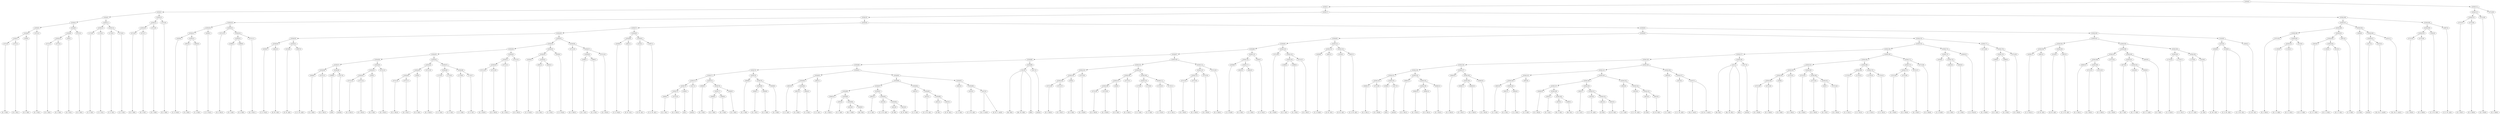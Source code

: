 digraph sample{
"L3731(0)"->"[D  G  B](0)"
"L3731(1)"->"[D  G  B](1)"
"L5294(7)"->"L3731(0)"
"L5294(7)"->"L3731(1)"
"L538(0)"->"[D  E  B](0)"
"L5294(6)"->"L5294(7)"
"L5294(6)"->"L538(0)"
"L3731(2)"->"[D  G  B](2)"
"L5294(5)"->"L5294(6)"
"L5294(5)"->"L3731(2)"
"L3731(3)"->"[D  G  B](3)"
"L3731(4)"->"[D  G  B](4)"
"L5294(10)"->"L3731(3)"
"L5294(10)"->"L3731(4)"
"L538(1)"->"[D  E  B](1)"
"L5294(9)"->"L5294(10)"
"L5294(9)"->"L538(1)"
"L3731(5)"->"[D  G  B](5)"
"L5294(8)"->"L5294(9)"
"L5294(8)"->"L3731(5)"
"L5294(4)"->"L5294(5)"
"L5294(4)"->"L5294(8)"
"L1753(0)"->"[C  E  G](0)"
"L1753(1)"->"[C  E  G](1)"
"L5294(12)"->"L1753(0)"
"L5294(12)"->"L1753(1)"
"L1753(2)"->"[C  E  G](2)"
"L1753(3)"->"[C  E  G](3)"
"L5294(13)"->"L1753(2)"
"L5294(13)"->"L1753(3)"
"L5294(11)"->"L5294(12)"
"L5294(11)"->"L5294(13)"
"L5294(3)"->"L5294(4)"
"L5294(3)"->"L5294(11)"
"L3731(6)"->"[D  G  B](6)"
"L3731(7)"->"[D  G  B](7)"
"L5294(16)"->"L3731(6)"
"L5294(16)"->"L3731(7)"
"L3731(8)"->"[D  G  B](8)"
"L5294(15)"->"L5294(16)"
"L5294(15)"->"L3731(8)"
"L3731(9)"->"[D  G  B](9)"
"L5294(14)"->"L5294(15)"
"L5294(14)"->"L3731(9)"
"L5294(2)"->"L5294(3)"
"L5294(2)"->"L5294(14)"
"L4339(0)"->"[C  D  Fis](0)"
"L3952(0)"->"[D  A  B](0)"
"L4944(0)"->"[C  A  B](0)"
"L5294(22)"->"L3952(0)"
"L5294(22)"->"L4944(0)"
"L5294(21)"->"L4339(0)"
"L5294(21)"->"L5294(22)"
"L4339(1)"->"[C  D  Fis](1)"
"L5294(20)"->"L5294(21)"
"L5294(20)"->"L4339(1)"
"L3731(10)"->"[D  G  B](10)"
"L2496(0)"->"[D  G  A](0)"
"L2868(0)"->"[G  A  B](0)"
"L5294(25)"->"L2496(0)"
"L5294(25)"->"L2868(0)"
"L3731(11)"->"[D  G  B](11)"
"L5294(24)"->"L5294(25)"
"L5294(24)"->"L3731(11)"
"L5294(23)"->"L3731(10)"
"L5294(23)"->"L5294(24)"
"L5294(19)"->"L5294(20)"
"L5294(19)"->"L5294(23)"
"L4339(2)"->"[C  D  Fis](2)"
"L4841(0)"->"[D  Fis  G](0)"
"L5294(30)"->"L4339(2)"
"L5294(30)"->"L4841(0)"
"L3104(0)"->"[D  Fis  A](0)"
"L2867(0)"->"[C  D  Fis  A](0)"
"L5294(31)"->"L3104(0)"
"L5294(31)"->"L2867(0)"
"L5294(29)"->"L5294(30)"
"L5294(29)"->"L5294(31)"
"L3948(0)"->"[E  G  B](0)"
"L3731(12)"->"[D  G  B](12)"
"L5294(38)"->"L3948(0)"
"L5294(38)"->"L3731(12)"
"L1099(0)"->"[G](0)"
"L1617(0)"->"[rest](0)"
"L5294(39)"->"L1099(0)"
"L5294(39)"->"L1617(0)"
"L5294(37)"->"L5294(38)"
"L5294(37)"->"L5294(39)"
"L3731(13)"->"[D  G  B](13)"
"L3731(14)"->"[D  G  B](14)"
"L5294(42)"->"L3731(13)"
"L5294(42)"->"L3731(14)"
"L538(2)"->"[D  E  B](2)"
"L5294(41)"->"L5294(42)"
"L5294(41)"->"L538(2)"
"L3731(15)"->"[D  G  B](15)"
"L5294(40)"->"L5294(41)"
"L5294(40)"->"L3731(15)"
"L5294(36)"->"L5294(37)"
"L5294(36)"->"L5294(40)"
"L3731(16)"->"[D  G  B](16)"
"L3731(17)"->"[D  G  B](17)"
"L5294(46)"->"L3731(16)"
"L5294(46)"->"L3731(17)"
"L538(3)"->"[D  E  B](3)"
"L5294(45)"->"L5294(46)"
"L5294(45)"->"L538(3)"
"L3731(18)"->"[D  G  B](18)"
"L5294(44)"->"L5294(45)"
"L5294(44)"->"L3731(18)"
"L1753(4)"->"[C  E  G](4)"
"L1753(5)"->"[C  E  G](5)"
"L5294(48)"->"L1753(4)"
"L5294(48)"->"L1753(5)"
"L1753(6)"->"[C  E  G](6)"
"L1753(7)"->"[C  E  G](7)"
"L5294(49)"->"L1753(6)"
"L5294(49)"->"L1753(7)"
"L5294(47)"->"L5294(48)"
"L5294(47)"->"L5294(49)"
"L5294(43)"->"L5294(44)"
"L5294(43)"->"L5294(47)"
"L5294(35)"->"L5294(36)"
"L5294(35)"->"L5294(43)"
"L3731(19)"->"[D  G  B](19)"
"L3731(20)"->"[D  G  B](20)"
"L5294(52)"->"L3731(19)"
"L5294(52)"->"L3731(20)"
"L3731(21)"->"[D  G  B](21)"
"L5294(51)"->"L5294(52)"
"L5294(51)"->"L3731(21)"
"L3731(22)"->"[D  G  B](22)"
"L5294(50)"->"L5294(51)"
"L5294(50)"->"L3731(22)"
"L5294(34)"->"L5294(35)"
"L5294(34)"->"L5294(50)"
"L4339(3)"->"[C  D  Fis](3)"
"L3952(1)"->"[D  A  B](1)"
"L4944(1)"->"[C  A  B](1)"
"L5294(55)"->"L3952(1)"
"L5294(55)"->"L4944(1)"
"L5294(54)"->"L4339(3)"
"L5294(54)"->"L5294(55)"
"L4339(4)"->"[C  D  Fis](4)"
"L5294(53)"->"L5294(54)"
"L5294(53)"->"L4339(4)"
"L5294(33)"->"L5294(34)"
"L5294(33)"->"L5294(53)"
"L3731(23)"->"[D  G  B](23)"
"L2496(1)"->"[D  G  A](1)"
"L2868(1)"->"[G  A  B](1)"
"L5294(58)"->"L2496(1)"
"L5294(58)"->"L2868(1)"
"L3731(24)"->"[D  G  B](24)"
"L5294(57)"->"L5294(58)"
"L5294(57)"->"L3731(24)"
"L5294(56)"->"L3731(23)"
"L5294(56)"->"L5294(57)"
"L5294(32)"->"L5294(33)"
"L5294(32)"->"L5294(56)"
"L5294(28)"->"L5294(29)"
"L5294(28)"->"L5294(32)"
"L4339(5)"->"[C  D  Fis](5)"
"L4841(1)"->"[D  Fis  G](1)"
"L5294(60)"->"L4339(5)"
"L5294(60)"->"L4841(1)"
"L3104(1)"->"[D  Fis  A](1)"
"L2867(1)"->"[C  D  Fis  A](1)"
"L5294(61)"->"L3104(1)"
"L5294(61)"->"L2867(1)"
"L5294(59)"->"L5294(60)"
"L5294(59)"->"L5294(61)"
"L5294(27)"->"L5294(28)"
"L5294(27)"->"L5294(59)"
"L3948(1)"->"[E  G  B](1)"
"L3731(25)"->"[D  G  B](25)"
"L5294(74)"->"L3948(1)"
"L5294(74)"->"L3731(25)"
"L1099(1)"->"[G](1)"
"L5294(73)"->"L5294(74)"
"L5294(73)"->"L1099(1)"
"L1617(1)"->"[rest](1)"
"L5294(72)"->"L5294(73)"
"L5294(72)"->"L1617(1)"
"L3948(2)"->"[E  G  B](2)"
"L3948(3)"->"[E  G  B](3)"
"L3948(4)"->"[E  G  B](4)"
"L5294(77)"->"L3948(3)"
"L5294(77)"->"L3948(4)"
"L3948(5)"->"[E  G  B](5)"
"L5294(76)"->"L5294(77)"
"L5294(76)"->"L3948(5)"
"L5294(75)"->"L3948(2)"
"L5294(75)"->"L5294(76)"
"L5294(71)"->"L5294(72)"
"L5294(71)"->"L5294(75)"
"L3948(6)"->"[E  G  B](6)"
"L3948(7)"->"[E  G  B](7)"
"L3948(8)"->"[E  G  B](8)"
"L5294(80)"->"L3948(7)"
"L5294(80)"->"L3948(8)"
"L3948(9)"->"[E  G  B](9)"
"L5294(79)"->"L5294(80)"
"L5294(79)"->"L3948(9)"
"L5294(78)"->"L3948(6)"
"L5294(78)"->"L5294(79)"
"L5294(70)"->"L5294(71)"
"L5294(70)"->"L5294(78)"
"L3852(0)"->"[C  E  A](0)"
"L3951(0)"->"[E  A  B](0)"
"L4944(2)"->"[C  A  B](2)"
"L5294(84)"->"L3951(0)"
"L5294(84)"->"L4944(2)"
"L5294(83)"->"L3852(0)"
"L5294(83)"->"L5294(84)"
"L3852(1)"->"[C  E  A](1)"
"L5294(82)"->"L5294(83)"
"L5294(82)"->"L3852(1)"
"L3948(10)"->"[E  G  B](10)"
"L2655(0)"->"[E  G  A](0)"
"L4676(0)"->"[Fis  G  B](0)"
"L4460(0)"->"[Dis  E](0)"
"L5294(90)"->"L4676(0)"
"L5294(90)"->"L4460(0)"
"L5294(89)"->"L2655(0)"
"L5294(89)"->"L5294(90)"
"L5294(88)"->"L3948(10)"
"L5294(88)"->"L5294(89)"
"L3852(2)"->"[C  E  A](2)"
"L5010(0)"->"[C  E  Fis  A](0)"
"L4814(0)"->"[E  B](0)"
"L4910(0)"->"[E  Fis  B](0)"
"L5294(93)"->"L4814(0)"
"L5294(93)"->"L4910(0)"
"L5294(92)"->"L5010(0)"
"L5294(92)"->"L5294(93)"
"L5294(91)"->"L3852(2)"
"L5294(91)"->"L5294(92)"
"L5294(87)"->"L5294(88)"
"L5294(87)"->"L5294(91)"
"L3852(3)"->"[C  E  A](3)"
"L5010(1)"->"[C  E  Fis  A](1)"
"L4814(1)"->"[E  B](1)"
"L4910(1)"->"[E  Fis  B](1)"
"L5294(96)"->"L4814(1)"
"L5294(96)"->"L4910(1)"
"L5294(95)"->"L5010(1)"
"L5294(95)"->"L5294(96)"
"L5294(94)"->"L3852(3)"
"L5294(94)"->"L5294(95)"
"L5294(86)"->"L5294(87)"
"L5294(86)"->"L5294(94)"
"L3852(4)"->"[C  E  A](4)"
"L5010(2)"->"[C  E  Fis  A](2)"
"L4167(0)"->"[Cis  E  Ais](0)"
"L4167(0)"->"[E  Fis  G  Ais](0)"
"L5294(98)"->"L5010(2)"
"L5294(98)"->"L4167(0)"
"L5294(97)"->"L3852(4)"
"L5294(97)"->"L5294(98)"
"L5294(85)"->"L5294(86)"
"L5294(85)"->"L5294(97)"
"L5294(81)"->"L5294(82)"
"L5294(81)"->"L5294(85)"
"L5294(69)"->"L5294(70)"
"L5294(69)"->"L5294(81)"
"L531(0)"->"[Dis  B](0)"
"L531(0)"->"[Dis  Fis  B](0)"
"L531(0)"->"[B](0)"
"L1617(2)"->"[rest](2)"
"L5294(99)"->"L531(0)"
"L5294(99)"->"L1617(2)"
"L5294(68)"->"L5294(69)"
"L5294(68)"->"L5294(99)"
"L3731(26)"->"[D  G  B](26)"
"L3731(27)"->"[D  G  B](27)"
"L5294(104)"->"L3731(26)"
"L5294(104)"->"L3731(27)"
"L538(4)"->"[D  E  B](4)"
"L5294(103)"->"L5294(104)"
"L5294(103)"->"L538(4)"
"L3731(28)"->"[D  G  B](28)"
"L5294(102)"->"L5294(103)"
"L5294(102)"->"L3731(28)"
"L3731(29)"->"[D  G  B](29)"
"L3731(30)"->"[D  G  B](30)"
"L5294(108)"->"L3731(29)"
"L5294(108)"->"L3731(30)"
"L538(5)"->"[D  E  B](5)"
"L5294(107)"->"L5294(108)"
"L5294(107)"->"L538(5)"
"L3731(31)"->"[D  G  B](31)"
"L5294(106)"->"L5294(107)"
"L5294(106)"->"L3731(31)"
"L1753(8)"->"[C  E  G](8)"
"L1753(9)"->"[C  E  G](9)"
"L5294(110)"->"L1753(8)"
"L5294(110)"->"L1753(9)"
"L1753(10)"->"[C  E  G](10)"
"L1753(11)"->"[C  E  G](11)"
"L5294(111)"->"L1753(10)"
"L5294(111)"->"L1753(11)"
"L5294(109)"->"L5294(110)"
"L5294(109)"->"L5294(111)"
"L5294(105)"->"L5294(106)"
"L5294(105)"->"L5294(109)"
"L5294(101)"->"L5294(102)"
"L5294(101)"->"L5294(105)"
"L3731(32)"->"[D  G  B](32)"
"L3731(33)"->"[D  G  B](33)"
"L5294(114)"->"L3731(32)"
"L5294(114)"->"L3731(33)"
"L3731(34)"->"[D  G  B](34)"
"L5294(113)"->"L5294(114)"
"L5294(113)"->"L3731(34)"
"L3731(35)"->"[D  G  B](35)"
"L5294(112)"->"L5294(113)"
"L5294(112)"->"L3731(35)"
"L5294(100)"->"L5294(101)"
"L5294(100)"->"L5294(112)"
"L5294(67)"->"L5294(68)"
"L5294(67)"->"L5294(100)"
"L4339(6)"->"[C  D  Fis](6)"
"L3952(2)"->"[D  A  B](2)"
"L4944(3)"->"[C  A  B](3)"
"L5294(117)"->"L3952(2)"
"L5294(117)"->"L4944(3)"
"L5294(116)"->"L4339(6)"
"L5294(116)"->"L5294(117)"
"L4339(7)"->"[C  D  Fis](7)"
"L5294(115)"->"L5294(116)"
"L5294(115)"->"L4339(7)"
"L5294(66)"->"L5294(67)"
"L5294(66)"->"L5294(115)"
"L3731(36)"->"[D  G  B](36)"
"L2496(2)"->"[D  G  A](2)"
"L2868(2)"->"[G  A  B](2)"
"L5294(120)"->"L2496(2)"
"L5294(120)"->"L2868(2)"
"L3731(37)"->"[D  G  B](37)"
"L5294(119)"->"L5294(120)"
"L5294(119)"->"L3731(37)"
"L5294(118)"->"L3731(36)"
"L5294(118)"->"L5294(119)"
"L5294(65)"->"L5294(66)"
"L5294(65)"->"L5294(118)"
"L4339(8)"->"[C  D  Fis](8)"
"L4841(2)"->"[D  Fis  G](2)"
"L5294(122)"->"L4339(8)"
"L5294(122)"->"L4841(2)"
"L3104(2)"->"[D  Fis  A](2)"
"L2867(2)"->"[C  D  Fis  A](2)"
"L5294(123)"->"L3104(2)"
"L5294(123)"->"L2867(2)"
"L5294(121)"->"L5294(122)"
"L5294(121)"->"L5294(123)"
"L5294(64)"->"L5294(65)"
"L5294(64)"->"L5294(121)"
"L3948(11)"->"[E  G  B](11)"
"L3731(38)"->"[D  G  B](38)"
"L5294(132)"->"L3948(11)"
"L5294(132)"->"L3731(38)"
"L1099(2)"->"[G](2)"
"L1617(3)"->"[rest](3)"
"L5294(133)"->"L1099(2)"
"L5294(133)"->"L1617(3)"
"L5294(131)"->"L5294(132)"
"L5294(131)"->"L5294(133)"
"L3948(12)"->"[E  G  B](12)"
"L3948(13)"->"[E  G  B](13)"
"L3948(14)"->"[E  G  B](14)"
"L5294(136)"->"L3948(13)"
"L5294(136)"->"L3948(14)"
"L3948(15)"->"[E  G  B](15)"
"L5294(135)"->"L5294(136)"
"L5294(135)"->"L3948(15)"
"L5294(134)"->"L3948(12)"
"L5294(134)"->"L5294(135)"
"L5294(130)"->"L5294(131)"
"L5294(130)"->"L5294(134)"
"L3948(16)"->"[E  G  B](16)"
"L3948(17)"->"[E  G  B](17)"
"L3948(18)"->"[E  G  B](18)"
"L5294(139)"->"L3948(17)"
"L5294(139)"->"L3948(18)"
"L3948(19)"->"[E  G  B](19)"
"L5294(138)"->"L5294(139)"
"L5294(138)"->"L3948(19)"
"L5294(137)"->"L3948(16)"
"L5294(137)"->"L5294(138)"
"L5294(129)"->"L5294(130)"
"L5294(129)"->"L5294(137)"
"L3852(5)"->"[C  E  A](5)"
"L3951(1)"->"[E  A  B](1)"
"L4944(4)"->"[C  A  B](4)"
"L5294(144)"->"L3951(1)"
"L5294(144)"->"L4944(4)"
"L5294(143)"->"L3852(5)"
"L5294(143)"->"L5294(144)"
"L3852(6)"->"[C  E  A](6)"
"L5294(142)"->"L5294(143)"
"L5294(142)"->"L3852(6)"
"L3948(20)"->"[E  G  B](20)"
"L2655(1)"->"[E  G  A](1)"
"L4676(1)"->"[Fis  G  B](1)"
"L4460(1)"->"[Dis  E](1)"
"L5294(149)"->"L4676(1)"
"L5294(149)"->"L4460(1)"
"L5294(148)"->"L2655(1)"
"L5294(148)"->"L5294(149)"
"L5294(147)"->"L3948(20)"
"L5294(147)"->"L5294(148)"
"L3852(7)"->"[C  E  A](7)"
"L5010(3)"->"[C  E  Fis  A](3)"
"L4814(2)"->"[E  B](2)"
"L4910(2)"->"[E  Fis  B](2)"
"L5294(152)"->"L4814(2)"
"L5294(152)"->"L4910(2)"
"L5294(151)"->"L5010(3)"
"L5294(151)"->"L5294(152)"
"L5294(150)"->"L3852(7)"
"L5294(150)"->"L5294(151)"
"L5294(146)"->"L5294(147)"
"L5294(146)"->"L5294(150)"
"L3852(8)"->"[C  E  A](8)"
"L5010(4)"->"[C  E  Fis  A](4)"
"L4814(3)"->"[E  B](3)"
"L4910(3)"->"[E  Fis  B](3)"
"L5294(155)"->"L4814(3)"
"L5294(155)"->"L4910(3)"
"L5294(154)"->"L5010(4)"
"L5294(154)"->"L5294(155)"
"L5294(153)"->"L3852(8)"
"L5294(153)"->"L5294(154)"
"L5294(145)"->"L5294(146)"
"L5294(145)"->"L5294(153)"
"L5294(141)"->"L5294(142)"
"L5294(141)"->"L5294(145)"
"L3852(9)"->"[C  E  A](9)"
"L5010(5)"->"[C  E  Fis  A](5)"
"L4167(1)"->"[Cis  E  Ais](1)"
"L4167(1)"->"[E  Fis  G  Ais](1)"
"L5294(157)"->"L5010(5)"
"L5294(157)"->"L4167(1)"
"L5294(156)"->"L3852(9)"
"L5294(156)"->"L5294(157)"
"L5294(140)"->"L5294(141)"
"L5294(140)"->"L5294(156)"
"L5294(128)"->"L5294(129)"
"L5294(128)"->"L5294(140)"
"L531(1)"->"[Dis  B](1)"
"L531(1)"->"[Dis  Fis  B](1)"
"L531(1)"->"[B](1)"
"L1617(4)"->"[rest](4)"
"L5294(158)"->"L531(1)"
"L5294(158)"->"L1617(4)"
"L5294(127)"->"L5294(128)"
"L5294(127)"->"L5294(158)"
"L3731(39)"->"[D  G  B](39)"
"L3731(40)"->"[D  G  B](40)"
"L5294(164)"->"L3731(39)"
"L5294(164)"->"L3731(40)"
"L538(6)"->"[D  E  B](6)"
"L5294(163)"->"L5294(164)"
"L5294(163)"->"L538(6)"
"L3731(41)"->"[D  G  B](41)"
"L5294(162)"->"L5294(163)"
"L5294(162)"->"L3731(41)"
"L3731(42)"->"[D  G  B](42)"
"L3731(43)"->"[D  G  B](43)"
"L538(7)"->"[D  E  B](7)"
"L3731(44)"->"[D  G  B](44)"
"L5294(167)"->"L538(7)"
"L5294(167)"->"L3731(44)"
"L5294(166)"->"L3731(43)"
"L5294(166)"->"L5294(167)"
"L5294(165)"->"L3731(42)"
"L5294(165)"->"L5294(166)"
"L5294(161)"->"L5294(162)"
"L5294(161)"->"L5294(165)"
"L1753(12)"->"[C  E  G](12)"
"L1753(13)"->"[C  E  G](13)"
"L5294(169)"->"L1753(12)"
"L5294(169)"->"L1753(13)"
"L1753(14)"->"[C  E  G](14)"
"L1753(15)"->"[C  E  G](15)"
"L5294(170)"->"L1753(14)"
"L5294(170)"->"L1753(15)"
"L5294(168)"->"L5294(169)"
"L5294(168)"->"L5294(170)"
"L5294(160)"->"L5294(161)"
"L5294(160)"->"L5294(168)"
"L3731(45)"->"[D  G  B](45)"
"L3731(46)"->"[D  G  B](46)"
"L5294(173)"->"L3731(45)"
"L5294(173)"->"L3731(46)"
"L3731(47)"->"[D  G  B](47)"
"L5294(172)"->"L5294(173)"
"L5294(172)"->"L3731(47)"
"L3731(48)"->"[D  G  B](48)"
"L5294(171)"->"L5294(172)"
"L5294(171)"->"L3731(48)"
"L5294(159)"->"L5294(160)"
"L5294(159)"->"L5294(171)"
"L5294(126)"->"L5294(127)"
"L5294(126)"->"L5294(159)"
"L4339(9)"->"[C  D  Fis](9)"
"L3952(3)"->"[D  A  B](3)"
"L4944(5)"->"[C  A  B](5)"
"L5294(176)"->"L3952(3)"
"L5294(176)"->"L4944(5)"
"L5294(175)"->"L4339(9)"
"L5294(175)"->"L5294(176)"
"L4339(10)"->"[C  D  Fis](10)"
"L5294(174)"->"L5294(175)"
"L5294(174)"->"L4339(10)"
"L5294(125)"->"L5294(126)"
"L5294(125)"->"L5294(174)"
"L3731(49)"->"[D  G  B](49)"
"L2496(3)"->"[D  G  A](3)"
"L2868(3)"->"[G  A  B](3)"
"L5294(179)"->"L2496(3)"
"L5294(179)"->"L2868(3)"
"L3731(50)"->"[D  G  B](50)"
"L5294(178)"->"L5294(179)"
"L5294(178)"->"L3731(50)"
"L5294(177)"->"L3731(49)"
"L5294(177)"->"L5294(178)"
"L5294(124)"->"L5294(125)"
"L5294(124)"->"L5294(177)"
"L5294(63)"->"L5294(64)"
"L5294(63)"->"L5294(124)"
"L4339(11)"->"[C  D  Fis](11)"
"L4841(3)"->"[D  Fis  G](3)"
"L5294(183)"->"L4339(11)"
"L5294(183)"->"L4841(3)"
"L3104(3)"->"[D  Fis  A](3)"
"L2867(3)"->"[C  D  Fis  A](3)"
"L5294(184)"->"L3104(3)"
"L5294(184)"->"L2867(3)"
"L5294(182)"->"L5294(183)"
"L5294(182)"->"L5294(184)"
"L3948(21)"->"[E  G  B](21)"
"L3731(51)"->"[D  G  B](51)"
"L3731(52)"->"[D  G  B](52)"
"L5294(189)"->"L3731(51)"
"L5294(189)"->"L3731(52)"
"L5294(188)"->"L3948(21)"
"L5294(188)"->"L5294(189)"
"L3731(53)"->"[D  G  B](53)"
"L5294(187)"->"L5294(188)"
"L5294(187)"->"L3731(53)"
"L4073(0)"->"[D  F  G](0)"
"L4163(0)"->"[D  F  G  B](0)"
"L1905(0)"->"[D  F  G  A](0)"
"L5294(192)"->"L4163(0)"
"L5294(192)"->"L1905(0)"
"L5294(191)"->"L4073(0)"
"L5294(191)"->"L5294(192)"
"L3820(0)"->"[D  F  B](0)"
"L5294(190)"->"L5294(191)"
"L5294(190)"->"L3820(0)"
"L5294(186)"->"L5294(187)"
"L5294(186)"->"L5294(190)"
"L1753(16)"->"[C  E  G](16)"
"L1753(17)"->"[C  E  G](17)"
"L5294(194)"->"L1753(16)"
"L5294(194)"->"L1753(17)"
"L1705(0)"->"[C  D  E  G](0)"
"L2419(0)"->"[C  E](0)"
"L5294(195)"->"L1705(0)"
"L5294(195)"->"L2419(0)"
"L5294(193)"->"L5294(194)"
"L5294(193)"->"L5294(195)"
"L5294(185)"->"L5294(186)"
"L5294(185)"->"L5294(193)"
"L5294(181)"->"L5294(182)"
"L5294(181)"->"L5294(185)"
"L3584(0)"->"[C  Dis  G](0)"
"L5196(0)"->"[C  D  Dis  G](0)"
"L5196(0)"->"[C  D  Dis  G](1)"
"L5232(0)"->"L3584(0)"
"L5232(0)"->"L5196(0)"
"L3584(1)"->"[C  Dis  G](1)"
"L5185(0)"->"L5232(0)"
"L5185(0)"->"L3584(1)"
"L5294(180)"->"L5294(181)"
"L5294(180)"->"L5185(0)"
"L5294(62)"->"L5294(63)"
"L5294(62)"->"L5294(180)"
"L5294(26)"->"L5294(27)"
"L5294(26)"->"L5294(62)"
"L5294(18)"->"L5294(19)"
"L5294(18)"->"L5294(26)"
"L3731(54)"->"[D  G  B](54)"
"L-1362(0)"->"[D  G  A  B](0)"
"L-1362(1)"->"[D  G  A  B](1)"
"L5294(201)"->"L-1362(0)"
"L5294(201)"->"L-1362(1)"
"L3125(0)"->"[D  E  G  B](0)"
"L5294(200)"->"L5294(201)"
"L5294(200)"->"L3125(0)"
"L5294(199)"->"L3731(54)"
"L5294(199)"->"L5294(200)"
"L3402(0)"->"[C  D  G  B](0)"
"L-1362(2)"->"[D  G  A  B](2)"
"L3125(1)"->"[D  E  G  B](1)"
"L5294(204)"->"L-1362(2)"
"L5294(204)"->"L3125(1)"
"L5294(203)"->"L3402(0)"
"L5294(203)"->"L5294(204)"
"L3921(0)"->"[C  D  B](0)"
"L5294(202)"->"L5294(203)"
"L5294(202)"->"L3921(0)"
"L5294(198)"->"L5294(199)"
"L5294(198)"->"L5294(202)"
"L3838(0)"->"[G  B](0)"
"L1617(5)"->"[rest](5)"
"L4251(0)"->"[Cis  Dis  G  Ais](0)"
"L5294(207)"->"L1617(5)"
"L5294(207)"->"L4251(0)"
"L4251(1)"->"[Cis  Dis  G  Ais](1)"
"L5294(206)"->"L5294(207)"
"L5294(206)"->"L4251(1)"
"L5294(205)"->"L3838(0)"
"L5294(205)"->"L5294(206)"
"L5294(197)"->"L5294(198)"
"L5294(197)"->"L5294(205)"
"L3731(55)"->"[D  G  B](55)"
"L3731(56)"->"[D  G  B](56)"
"L5294(210)"->"L3731(55)"
"L5294(210)"->"L3731(56)"
"L1852(0)"->"[C  D  Fis  B](0)"
"L5294(209)"->"L5294(210)"
"L5294(209)"->"L1852(0)"
"L2867(4)"->"[C  D  Fis  A](4)"
"L5294(208)"->"L5294(209)"
"L5294(208)"->"L2867(4)"
"L5294(196)"->"L5294(197)"
"L5294(196)"->"L5294(208)"
"L5294(17)"->"L5294(18)"
"L5294(17)"->"L5294(196)"
"L5294(1)"->"L5294(2)"
"L5294(1)"->"L5294(17)"
"L3731(57)"->"[D  G  B](57)"
"L3731(58)"->"[D  G  B](58)"
"L5294(213)"->"L3731(57)"
"L5294(213)"->"L3731(58)"
"L3731(59)"->"[D  G  B](59)"
"L5294(212)"->"L5294(213)"
"L5294(212)"->"L3731(59)"
"L3731(60)"->"[D  G  B](60)"
"L5294(211)"->"L5294(212)"
"L5294(211)"->"L3731(60)"
"L5294(0)"->"L5294(1)"
"L5294(0)"->"L5294(211)"
{rank = min; "L5294(0)"}
{rank = same; "L5294(1)"; "L5294(211)";}
{rank = same; "L5294(2)"; "L5294(17)"; "L5294(212)"; "L3731(60)";}
{rank = same; "L5294(3)"; "L5294(14)"; "L5294(18)"; "L5294(196)"; "L5294(213)"; "L3731(59)";}
{rank = same; "L5294(4)"; "L5294(11)"; "L5294(15)"; "L3731(9)"; "L5294(19)"; "L5294(26)"; "L5294(197)"; "L5294(208)"; "L3731(57)"; "L3731(58)";}
{rank = same; "L5294(5)"; "L5294(8)"; "L5294(12)"; "L5294(13)"; "L5294(16)"; "L3731(8)"; "L5294(20)"; "L5294(23)"; "L5294(27)"; "L5294(62)"; "L5294(198)"; "L5294(205)"; "L5294(209)"; "L2867(4)";}
{rank = same; "L5294(6)"; "L3731(2)"; "L5294(9)"; "L3731(5)"; "L1753(0)"; "L1753(1)"; "L1753(2)"; "L1753(3)"; "L3731(6)"; "L3731(7)"; "L5294(21)"; "L4339(1)"; "L3731(10)"; "L5294(24)"; "L5294(28)"; "L5294(59)"; "L5294(63)"; "L5294(180)"; "L5294(199)"; "L5294(202)"; "L3838(0)"; "L5294(206)"; "L5294(210)"; "L1852(0)";}
{rank = same; "L5294(7)"; "L538(0)"; "L5294(10)"; "L538(1)"; "L4339(0)"; "L5294(22)"; "L5294(25)"; "L3731(11)"; "L5294(29)"; "L5294(32)"; "L5294(60)"; "L5294(61)"; "L5294(64)"; "L5294(124)"; "L5294(181)"; "L5185(0)"; "L3731(54)"; "L5294(200)"; "L5294(203)"; "L3921(0)"; "L5294(207)"; "L4251(1)"; "L3731(55)"; "L3731(56)";}
{rank = same; "L3731(0)"; "L3731(1)"; "L3731(3)"; "L3731(4)"; "L3952(0)"; "L4944(0)"; "L2496(0)"; "L2868(0)"; "L5294(30)"; "L5294(31)"; "L5294(33)"; "L5294(56)"; "L4339(5)"; "L4841(1)"; "L3104(1)"; "L2867(1)"; "L5294(65)"; "L5294(121)"; "L5294(125)"; "L5294(177)"; "L5294(182)"; "L5294(185)"; "L5232(0)"; "L3584(1)"; "L5294(201)"; "L3125(0)"; "L3402(0)"; "L5294(204)"; "L1617(5)"; "L4251(0)";}
{rank = same; "L4339(2)"; "L4841(0)"; "L3104(0)"; "L2867(0)"; "L5294(34)"; "L5294(53)"; "L3731(23)"; "L5294(57)"; "L5294(66)"; "L5294(118)"; "L5294(122)"; "L5294(123)"; "L5294(126)"; "L5294(174)"; "L3731(49)"; "L5294(178)"; "L5294(183)"; "L5294(184)"; "L5294(186)"; "L5294(193)"; "L3584(0)"; "L5196(0)"; "L-1362(0)"; "L-1362(1)"; "L-1362(2)"; "L3125(1)";}
{rank = same; "L5294(35)"; "L5294(50)"; "L5294(54)"; "L4339(4)"; "L5294(58)"; "L3731(24)"; "L5294(67)"; "L5294(115)"; "L3731(36)"; "L5294(119)"; "L4339(8)"; "L4841(2)"; "L3104(2)"; "L2867(2)"; "L5294(127)"; "L5294(159)"; "L5294(175)"; "L4339(10)"; "L5294(179)"; "L3731(50)"; "L4339(11)"; "L4841(3)"; "L3104(3)"; "L2867(3)"; "L5294(187)"; "L5294(190)"; "L5294(194)"; "L5294(195)";}
{rank = same; "L5294(36)"; "L5294(43)"; "L5294(51)"; "L3731(22)"; "L4339(3)"; "L5294(55)"; "L2496(1)"; "L2868(1)"; "L5294(68)"; "L5294(100)"; "L5294(116)"; "L4339(7)"; "L5294(120)"; "L3731(37)"; "L5294(128)"; "L5294(158)"; "L5294(160)"; "L5294(171)"; "L4339(9)"; "L5294(176)"; "L2496(3)"; "L2868(3)"; "L5294(188)"; "L3731(53)"; "L5294(191)"; "L3820(0)"; "L1753(16)"; "L1753(17)"; "L1705(0)"; "L2419(0)";}
{rank = same; "L5294(37)"; "L5294(40)"; "L5294(44)"; "L5294(47)"; "L5294(52)"; "L3731(21)"; "L3952(1)"; "L4944(1)"; "L5294(69)"; "L5294(99)"; "L5294(101)"; "L5294(112)"; "L4339(6)"; "L5294(117)"; "L2496(2)"; "L2868(2)"; "L5294(129)"; "L5294(140)"; "L531(1)"; "L1617(4)"; "L5294(161)"; "L5294(168)"; "L5294(172)"; "L3731(48)"; "L3952(3)"; "L4944(5)"; "L3948(21)"; "L5294(189)"; "L4073(0)"; "L5294(192)";}
{rank = same; "L5294(38)"; "L5294(39)"; "L5294(41)"; "L3731(15)"; "L5294(45)"; "L3731(18)"; "L5294(48)"; "L5294(49)"; "L3731(19)"; "L3731(20)"; "L5294(70)"; "L5294(81)"; "L531(0)"; "L1617(2)"; "L5294(102)"; "L5294(105)"; "L5294(113)"; "L3731(35)"; "L3952(2)"; "L4944(3)"; "L5294(130)"; "L5294(137)"; "L5294(141)"; "L5294(156)"; "L5294(162)"; "L5294(165)"; "L5294(169)"; "L5294(170)"; "L5294(173)"; "L3731(47)"; "L3731(51)"; "L3731(52)"; "L4163(0)"; "L1905(0)";}
{rank = same; "L3948(0)"; "L3731(12)"; "L1099(0)"; "L1617(0)"; "L5294(42)"; "L538(2)"; "L5294(46)"; "L538(3)"; "L1753(4)"; "L1753(5)"; "L1753(6)"; "L1753(7)"; "L5294(71)"; "L5294(78)"; "L5294(82)"; "L5294(85)"; "L5294(103)"; "L3731(28)"; "L5294(106)"; "L5294(109)"; "L5294(114)"; "L3731(34)"; "L5294(131)"; "L5294(134)"; "L3948(16)"; "L5294(138)"; "L5294(142)"; "L5294(145)"; "L3852(9)"; "L5294(157)"; "L5294(163)"; "L3731(41)"; "L3731(42)"; "L5294(166)"; "L1753(12)"; "L1753(13)"; "L1753(14)"; "L1753(15)"; "L3731(45)"; "L3731(46)";}
{rank = same; "L3731(13)"; "L3731(14)"; "L3731(16)"; "L3731(17)"; "L5294(72)"; "L5294(75)"; "L3948(6)"; "L5294(79)"; "L5294(83)"; "L3852(1)"; "L5294(86)"; "L5294(97)"; "L5294(104)"; "L538(4)"; "L5294(107)"; "L3731(31)"; "L5294(110)"; "L5294(111)"; "L3731(32)"; "L3731(33)"; "L5294(132)"; "L5294(133)"; "L3948(12)"; "L5294(135)"; "L5294(139)"; "L3948(19)"; "L5294(143)"; "L3852(6)"; "L5294(146)"; "L5294(153)"; "L5010(5)"; "L4167(1)"; "L5294(164)"; "L538(6)"; "L3731(43)"; "L5294(167)";}
{rank = same; "L5294(73)"; "L1617(1)"; "L3948(2)"; "L5294(76)"; "L5294(80)"; "L3948(9)"; "L3852(0)"; "L5294(84)"; "L5294(87)"; "L5294(94)"; "L3852(4)"; "L5294(98)"; "L3731(26)"; "L3731(27)"; "L5294(108)"; "L538(5)"; "L1753(8)"; "L1753(9)"; "L1753(10)"; "L1753(11)"; "L3948(11)"; "L3731(38)"; "L1099(2)"; "L1617(3)"; "L5294(136)"; "L3948(15)"; "L3948(17)"; "L3948(18)"; "L3852(5)"; "L5294(144)"; "L5294(147)"; "L5294(150)"; "L3852(8)"; "L5294(154)"; "L3731(39)"; "L3731(40)"; "L538(7)"; "L3731(44)";}
{rank = same; "L5294(74)"; "L1099(1)"; "L5294(77)"; "L3948(5)"; "L3948(7)"; "L3948(8)"; "L3951(0)"; "L4944(2)"; "L5294(88)"; "L5294(91)"; "L3852(3)"; "L5294(95)"; "L5010(2)"; "L4167(0)"; "L3731(29)"; "L3731(30)"; "L3948(13)"; "L3948(14)"; "L3951(1)"; "L4944(4)"; "L3948(20)"; "L5294(148)"; "L3852(7)"; "L5294(151)"; "L5010(4)"; "L5294(155)";}
{rank = same; "L3948(1)"; "L3731(25)"; "L3948(3)"; "L3948(4)"; "L3948(10)"; "L5294(89)"; "L3852(2)"; "L5294(92)"; "L5010(1)"; "L5294(96)"; "L2655(1)"; "L5294(149)"; "L5010(3)"; "L5294(152)"; "L4814(3)"; "L4910(3)";}
{rank = same; "L2655(0)"; "L5294(90)"; "L5010(0)"; "L5294(93)"; "L4814(1)"; "L4910(1)"; "L4676(1)"; "L4460(1)"; "L4814(2)"; "L4910(2)";}
{rank = same; "L4676(0)"; "L4460(0)"; "L4814(0)"; "L4910(0)";}
{rank = max; "[B](0)"; "[B](1)"; "[C  A  B](0)"; "[C  A  B](1)"; "[C  A  B](2)"; "[C  A  B](3)"; "[C  A  B](4)"; "[C  A  B](5)"; "[C  D  B](0)"; "[C  D  Dis  G](0)"; "[C  D  Dis  G](1)"; "[C  D  E  G](0)"; "[C  D  Fis  A](0)"; "[C  D  Fis  A](1)"; "[C  D  Fis  A](2)"; "[C  D  Fis  A](3)"; "[C  D  Fis  A](4)"; "[C  D  Fis  B](0)"; "[C  D  Fis](0)"; "[C  D  Fis](1)"; "[C  D  Fis](10)"; "[C  D  Fis](11)"; "[C  D  Fis](2)"; "[C  D  Fis](3)"; "[C  D  Fis](4)"; "[C  D  Fis](5)"; "[C  D  Fis](6)"; "[C  D  Fis](7)"; "[C  D  Fis](8)"; "[C  D  Fis](9)"; "[C  D  G  B](0)"; "[C  Dis  G](0)"; "[C  Dis  G](1)"; "[C  E  A](0)"; "[C  E  A](1)"; "[C  E  A](2)"; "[C  E  A](3)"; "[C  E  A](4)"; "[C  E  A](5)"; "[C  E  A](6)"; "[C  E  A](7)"; "[C  E  A](8)"; "[C  E  A](9)"; "[C  E  Fis  A](0)"; "[C  E  Fis  A](1)"; "[C  E  Fis  A](2)"; "[C  E  Fis  A](3)"; "[C  E  Fis  A](4)"; "[C  E  Fis  A](5)"; "[C  E  G](0)"; "[C  E  G](1)"; "[C  E  G](10)"; "[C  E  G](11)"; "[C  E  G](12)"; "[C  E  G](13)"; "[C  E  G](14)"; "[C  E  G](15)"; "[C  E  G](16)"; "[C  E  G](17)"; "[C  E  G](2)"; "[C  E  G](3)"; "[C  E  G](4)"; "[C  E  G](5)"; "[C  E  G](6)"; "[C  E  G](7)"; "[C  E  G](8)"; "[C  E  G](9)"; "[C  E](0)"; "[Cis  Dis  G  Ais](0)"; "[Cis  Dis  G  Ais](1)"; "[Cis  E  Ais](0)"; "[Cis  E  Ais](1)"; "[D  A  B](0)"; "[D  A  B](1)"; "[D  A  B](2)"; "[D  A  B](3)"; "[D  E  B](0)"; "[D  E  B](1)"; "[D  E  B](2)"; "[D  E  B](3)"; "[D  E  B](4)"; "[D  E  B](5)"; "[D  E  B](6)"; "[D  E  B](7)"; "[D  E  G  B](0)"; "[D  E  G  B](1)"; "[D  F  B](0)"; "[D  F  G  A](0)"; "[D  F  G  B](0)"; "[D  F  G](0)"; "[D  Fis  A](0)"; "[D  Fis  A](1)"; "[D  Fis  A](2)"; "[D  Fis  A](3)"; "[D  Fis  G](0)"; "[D  Fis  G](1)"; "[D  Fis  G](2)"; "[D  Fis  G](3)"; "[D  G  A  B](0)"; "[D  G  A  B](1)"; "[D  G  A  B](2)"; "[D  G  A](0)"; "[D  G  A](1)"; "[D  G  A](2)"; "[D  G  A](3)"; "[D  G  B](0)"; "[D  G  B](1)"; "[D  G  B](10)"; "[D  G  B](11)"; "[D  G  B](12)"; "[D  G  B](13)"; "[D  G  B](14)"; "[D  G  B](15)"; "[D  G  B](16)"; "[D  G  B](17)"; "[D  G  B](18)"; "[D  G  B](19)"; "[D  G  B](2)"; "[D  G  B](20)"; "[D  G  B](21)"; "[D  G  B](22)"; "[D  G  B](23)"; "[D  G  B](24)"; "[D  G  B](25)"; "[D  G  B](26)"; "[D  G  B](27)"; "[D  G  B](28)"; "[D  G  B](29)"; "[D  G  B](3)"; "[D  G  B](30)"; "[D  G  B](31)"; "[D  G  B](32)"; "[D  G  B](33)"; "[D  G  B](34)"; "[D  G  B](35)"; "[D  G  B](36)"; "[D  G  B](37)"; "[D  G  B](38)"; "[D  G  B](39)"; "[D  G  B](4)"; "[D  G  B](40)"; "[D  G  B](41)"; "[D  G  B](42)"; "[D  G  B](43)"; "[D  G  B](44)"; "[D  G  B](45)"; "[D  G  B](46)"; "[D  G  B](47)"; "[D  G  B](48)"; "[D  G  B](49)"; "[D  G  B](5)"; "[D  G  B](50)"; "[D  G  B](51)"; "[D  G  B](52)"; "[D  G  B](53)"; "[D  G  B](54)"; "[D  G  B](55)"; "[D  G  B](56)"; "[D  G  B](57)"; "[D  G  B](58)"; "[D  G  B](59)"; "[D  G  B](6)"; "[D  G  B](60)"; "[D  G  B](7)"; "[D  G  B](8)"; "[D  G  B](9)"; "[Dis  B](0)"; "[Dis  B](1)"; "[Dis  E](0)"; "[Dis  E](1)"; "[Dis  Fis  B](0)"; "[Dis  Fis  B](1)"; "[E  A  B](0)"; "[E  A  B](1)"; "[E  B](0)"; "[E  B](1)"; "[E  B](2)"; "[E  B](3)"; "[E  Fis  B](0)"; "[E  Fis  B](1)"; "[E  Fis  B](2)"; "[E  Fis  B](3)"; "[E  Fis  G  Ais](0)"; "[E  Fis  G  Ais](1)"; "[E  G  A](0)"; "[E  G  A](1)"; "[E  G  B](0)"; "[E  G  B](1)"; "[E  G  B](10)"; "[E  G  B](11)"; "[E  G  B](12)"; "[E  G  B](13)"; "[E  G  B](14)"; "[E  G  B](15)"; "[E  G  B](16)"; "[E  G  B](17)"; "[E  G  B](18)"; "[E  G  B](19)"; "[E  G  B](2)"; "[E  G  B](20)"; "[E  G  B](21)"; "[E  G  B](3)"; "[E  G  B](4)"; "[E  G  B](5)"; "[E  G  B](6)"; "[E  G  B](7)"; "[E  G  B](8)"; "[E  G  B](9)"; "[Fis  G  B](0)"; "[Fis  G  B](1)"; "[G  A  B](0)"; "[G  A  B](1)"; "[G  A  B](2)"; "[G  A  B](3)"; "[G  B](0)"; "[G](0)"; "[G](1)"; "[G](2)"; "[rest](0)"; "[rest](1)"; "[rest](2)"; "[rest](3)"; "[rest](4)"; "[rest](5)";}
}